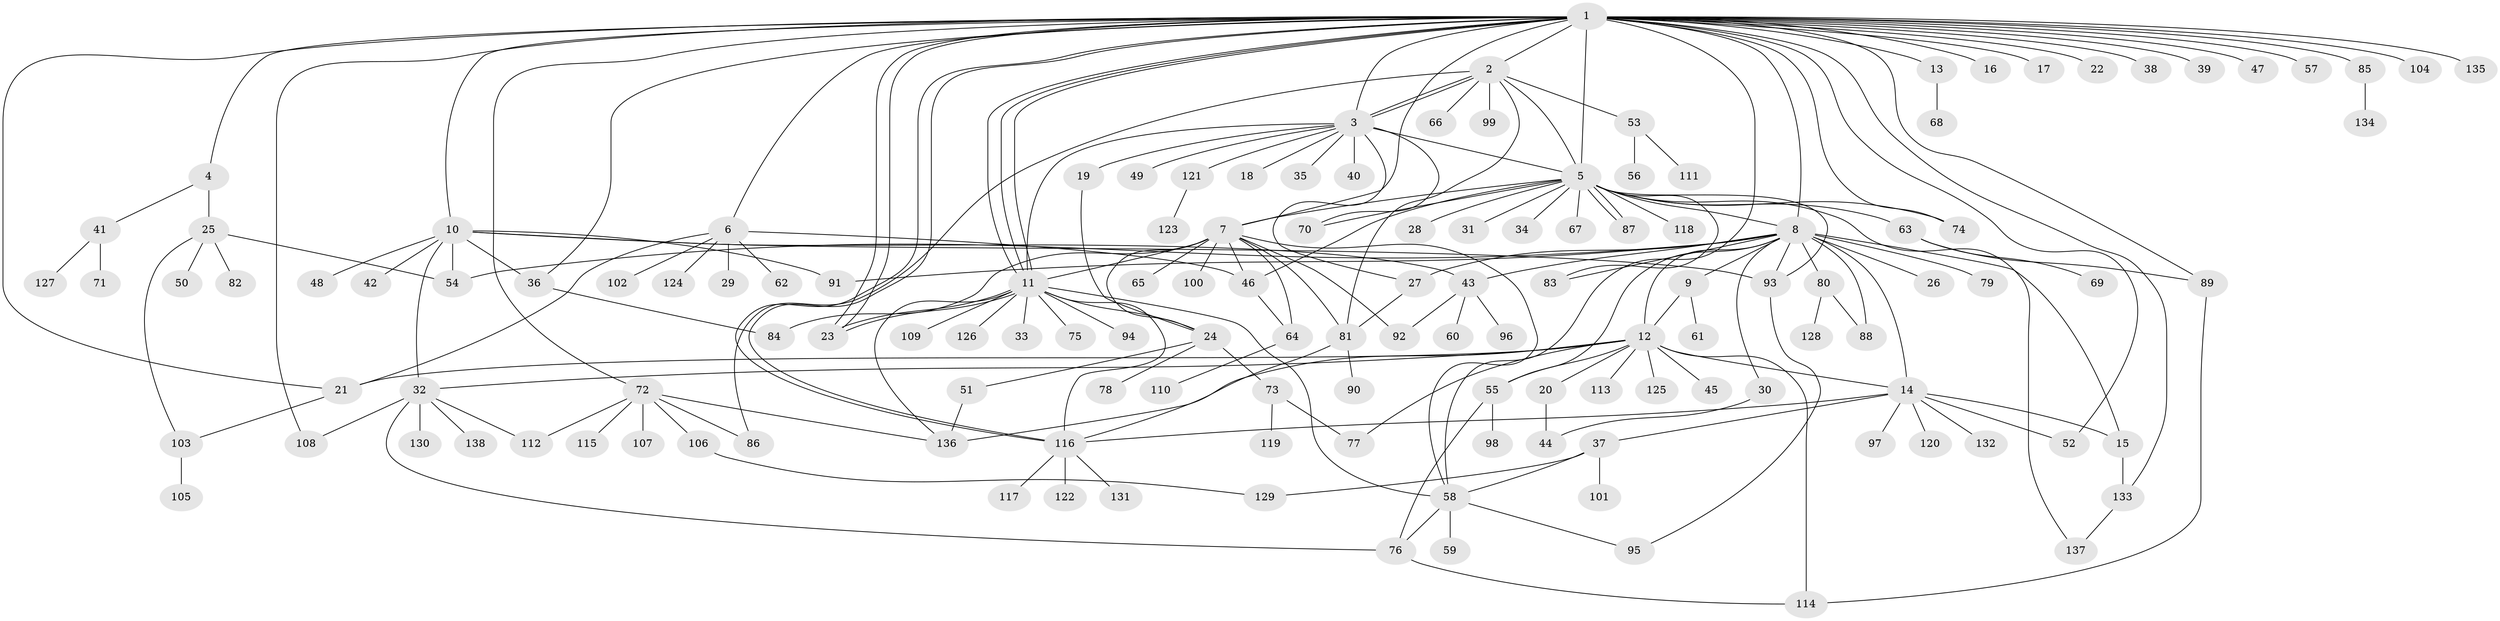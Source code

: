// coarse degree distribution, {30: 0.010309278350515464, 7: 0.030927835051546393, 11: 0.020618556701030927, 3: 0.14432989690721648, 9: 0.010309278350515464, 18: 0.010309278350515464, 2: 0.16494845360824742, 8: 0.020618556701030927, 12: 0.020618556701030927, 1: 0.44329896907216493, 4: 0.061855670103092786, 5: 0.030927835051546393, 6: 0.030927835051546393}
// Generated by graph-tools (version 1.1) at 2025/50/03/04/25 22:50:37]
// undirected, 138 vertices, 205 edges
graph export_dot {
  node [color=gray90,style=filled];
  1;
  2;
  3;
  4;
  5;
  6;
  7;
  8;
  9;
  10;
  11;
  12;
  13;
  14;
  15;
  16;
  17;
  18;
  19;
  20;
  21;
  22;
  23;
  24;
  25;
  26;
  27;
  28;
  29;
  30;
  31;
  32;
  33;
  34;
  35;
  36;
  37;
  38;
  39;
  40;
  41;
  42;
  43;
  44;
  45;
  46;
  47;
  48;
  49;
  50;
  51;
  52;
  53;
  54;
  55;
  56;
  57;
  58;
  59;
  60;
  61;
  62;
  63;
  64;
  65;
  66;
  67;
  68;
  69;
  70;
  71;
  72;
  73;
  74;
  75;
  76;
  77;
  78;
  79;
  80;
  81;
  82;
  83;
  84;
  85;
  86;
  87;
  88;
  89;
  90;
  91;
  92;
  93;
  94;
  95;
  96;
  97;
  98;
  99;
  100;
  101;
  102;
  103;
  104;
  105;
  106;
  107;
  108;
  109;
  110;
  111;
  112;
  113;
  114;
  115;
  116;
  117;
  118;
  119;
  120;
  121;
  122;
  123;
  124;
  125;
  126;
  127;
  128;
  129;
  130;
  131;
  132;
  133;
  134;
  135;
  136;
  137;
  138;
  1 -- 2;
  1 -- 3;
  1 -- 4;
  1 -- 5;
  1 -- 6;
  1 -- 7;
  1 -- 8;
  1 -- 10;
  1 -- 11;
  1 -- 11;
  1 -- 11;
  1 -- 13;
  1 -- 16;
  1 -- 17;
  1 -- 21;
  1 -- 22;
  1 -- 23;
  1 -- 23;
  1 -- 36;
  1 -- 38;
  1 -- 39;
  1 -- 47;
  1 -- 52;
  1 -- 57;
  1 -- 58;
  1 -- 72;
  1 -- 74;
  1 -- 85;
  1 -- 89;
  1 -- 104;
  1 -- 108;
  1 -- 116;
  1 -- 116;
  1 -- 133;
  1 -- 135;
  2 -- 3;
  2 -- 3;
  2 -- 5;
  2 -- 53;
  2 -- 66;
  2 -- 81;
  2 -- 86;
  2 -- 99;
  3 -- 5;
  3 -- 11;
  3 -- 18;
  3 -- 19;
  3 -- 27;
  3 -- 35;
  3 -- 40;
  3 -- 49;
  3 -- 70;
  3 -- 121;
  4 -- 25;
  4 -- 41;
  5 -- 7;
  5 -- 8;
  5 -- 28;
  5 -- 31;
  5 -- 34;
  5 -- 46;
  5 -- 63;
  5 -- 67;
  5 -- 70;
  5 -- 74;
  5 -- 83;
  5 -- 87;
  5 -- 87;
  5 -- 93;
  5 -- 118;
  5 -- 137;
  6 -- 21;
  6 -- 29;
  6 -- 46;
  6 -- 62;
  6 -- 102;
  6 -- 124;
  7 -- 11;
  7 -- 24;
  7 -- 46;
  7 -- 58;
  7 -- 64;
  7 -- 65;
  7 -- 81;
  7 -- 84;
  7 -- 92;
  7 -- 100;
  8 -- 9;
  8 -- 12;
  8 -- 14;
  8 -- 15;
  8 -- 26;
  8 -- 27;
  8 -- 30;
  8 -- 43;
  8 -- 54;
  8 -- 55;
  8 -- 79;
  8 -- 80;
  8 -- 83;
  8 -- 88;
  8 -- 91;
  8 -- 93;
  9 -- 12;
  9 -- 61;
  10 -- 32;
  10 -- 36;
  10 -- 42;
  10 -- 43;
  10 -- 48;
  10 -- 54;
  10 -- 91;
  10 -- 93;
  11 -- 23;
  11 -- 23;
  11 -- 24;
  11 -- 33;
  11 -- 58;
  11 -- 75;
  11 -- 94;
  11 -- 109;
  11 -- 116;
  11 -- 126;
  11 -- 136;
  12 -- 14;
  12 -- 20;
  12 -- 21;
  12 -- 32;
  12 -- 45;
  12 -- 55;
  12 -- 77;
  12 -- 113;
  12 -- 114;
  12 -- 125;
  12 -- 136;
  13 -- 68;
  14 -- 15;
  14 -- 37;
  14 -- 52;
  14 -- 97;
  14 -- 116;
  14 -- 120;
  14 -- 132;
  15 -- 133;
  19 -- 24;
  20 -- 44;
  21 -- 103;
  24 -- 51;
  24 -- 73;
  24 -- 78;
  25 -- 50;
  25 -- 54;
  25 -- 82;
  25 -- 103;
  27 -- 81;
  30 -- 44;
  32 -- 76;
  32 -- 108;
  32 -- 112;
  32 -- 130;
  32 -- 138;
  36 -- 84;
  37 -- 58;
  37 -- 101;
  37 -- 129;
  41 -- 71;
  41 -- 127;
  43 -- 60;
  43 -- 92;
  43 -- 96;
  46 -- 64;
  51 -- 136;
  53 -- 56;
  53 -- 111;
  55 -- 76;
  55 -- 98;
  58 -- 59;
  58 -- 76;
  58 -- 95;
  63 -- 69;
  63 -- 89;
  64 -- 110;
  72 -- 86;
  72 -- 106;
  72 -- 107;
  72 -- 112;
  72 -- 115;
  72 -- 136;
  73 -- 77;
  73 -- 119;
  76 -- 114;
  80 -- 88;
  80 -- 128;
  81 -- 90;
  81 -- 116;
  85 -- 134;
  89 -- 114;
  93 -- 95;
  103 -- 105;
  106 -- 129;
  116 -- 117;
  116 -- 122;
  116 -- 131;
  121 -- 123;
  133 -- 137;
}
